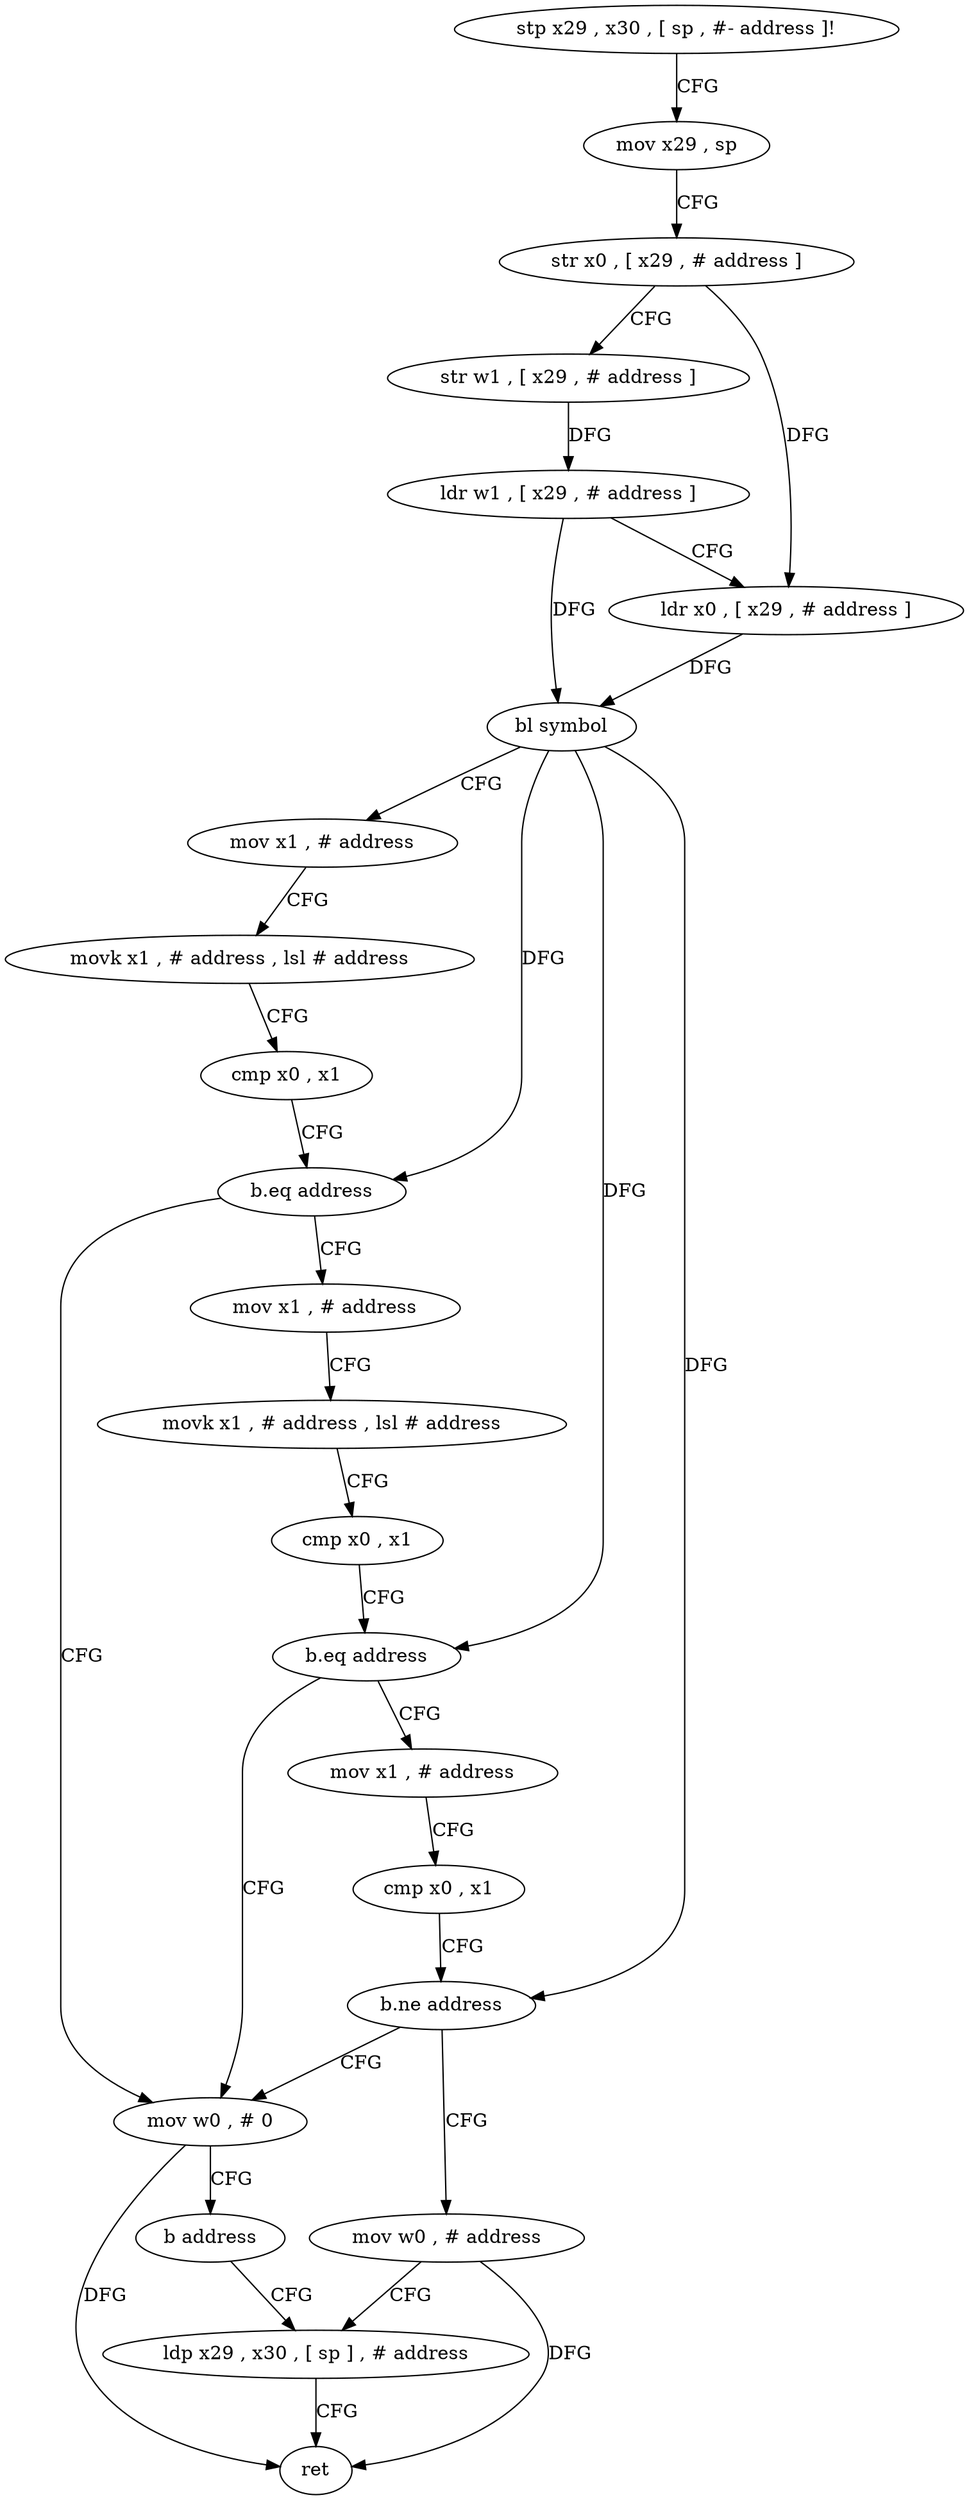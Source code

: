 digraph "func" {
"4307772" [label = "stp x29 , x30 , [ sp , #- address ]!" ]
"4307776" [label = "mov x29 , sp" ]
"4307780" [label = "str x0 , [ x29 , # address ]" ]
"4307784" [label = "str w1 , [ x29 , # address ]" ]
"4307788" [label = "ldr w1 , [ x29 , # address ]" ]
"4307792" [label = "ldr x0 , [ x29 , # address ]" ]
"4307796" [label = "bl symbol" ]
"4307800" [label = "mov x1 , # address" ]
"4307804" [label = "movk x1 , # address , lsl # address" ]
"4307808" [label = "cmp x0 , x1" ]
"4307812" [label = "b.eq address" ]
"4307844" [label = "mov w0 , # 0" ]
"4307816" [label = "mov x1 , # address" ]
"4307848" [label = "b address" ]
"4307856" [label = "ldp x29 , x30 , [ sp ] , # address" ]
"4307820" [label = "movk x1 , # address , lsl # address" ]
"4307824" [label = "cmp x0 , x1" ]
"4307828" [label = "b.eq address" ]
"4307832" [label = "mov x1 , # address" ]
"4307860" [label = "ret" ]
"4307836" [label = "cmp x0 , x1" ]
"4307840" [label = "b.ne address" ]
"4307852" [label = "mov w0 , # address" ]
"4307772" -> "4307776" [ label = "CFG" ]
"4307776" -> "4307780" [ label = "CFG" ]
"4307780" -> "4307784" [ label = "CFG" ]
"4307780" -> "4307792" [ label = "DFG" ]
"4307784" -> "4307788" [ label = "DFG" ]
"4307788" -> "4307792" [ label = "CFG" ]
"4307788" -> "4307796" [ label = "DFG" ]
"4307792" -> "4307796" [ label = "DFG" ]
"4307796" -> "4307800" [ label = "CFG" ]
"4307796" -> "4307812" [ label = "DFG" ]
"4307796" -> "4307828" [ label = "DFG" ]
"4307796" -> "4307840" [ label = "DFG" ]
"4307800" -> "4307804" [ label = "CFG" ]
"4307804" -> "4307808" [ label = "CFG" ]
"4307808" -> "4307812" [ label = "CFG" ]
"4307812" -> "4307844" [ label = "CFG" ]
"4307812" -> "4307816" [ label = "CFG" ]
"4307844" -> "4307848" [ label = "CFG" ]
"4307844" -> "4307860" [ label = "DFG" ]
"4307816" -> "4307820" [ label = "CFG" ]
"4307848" -> "4307856" [ label = "CFG" ]
"4307856" -> "4307860" [ label = "CFG" ]
"4307820" -> "4307824" [ label = "CFG" ]
"4307824" -> "4307828" [ label = "CFG" ]
"4307828" -> "4307844" [ label = "CFG" ]
"4307828" -> "4307832" [ label = "CFG" ]
"4307832" -> "4307836" [ label = "CFG" ]
"4307836" -> "4307840" [ label = "CFG" ]
"4307840" -> "4307852" [ label = "CFG" ]
"4307840" -> "4307844" [ label = "CFG" ]
"4307852" -> "4307856" [ label = "CFG" ]
"4307852" -> "4307860" [ label = "DFG" ]
}
